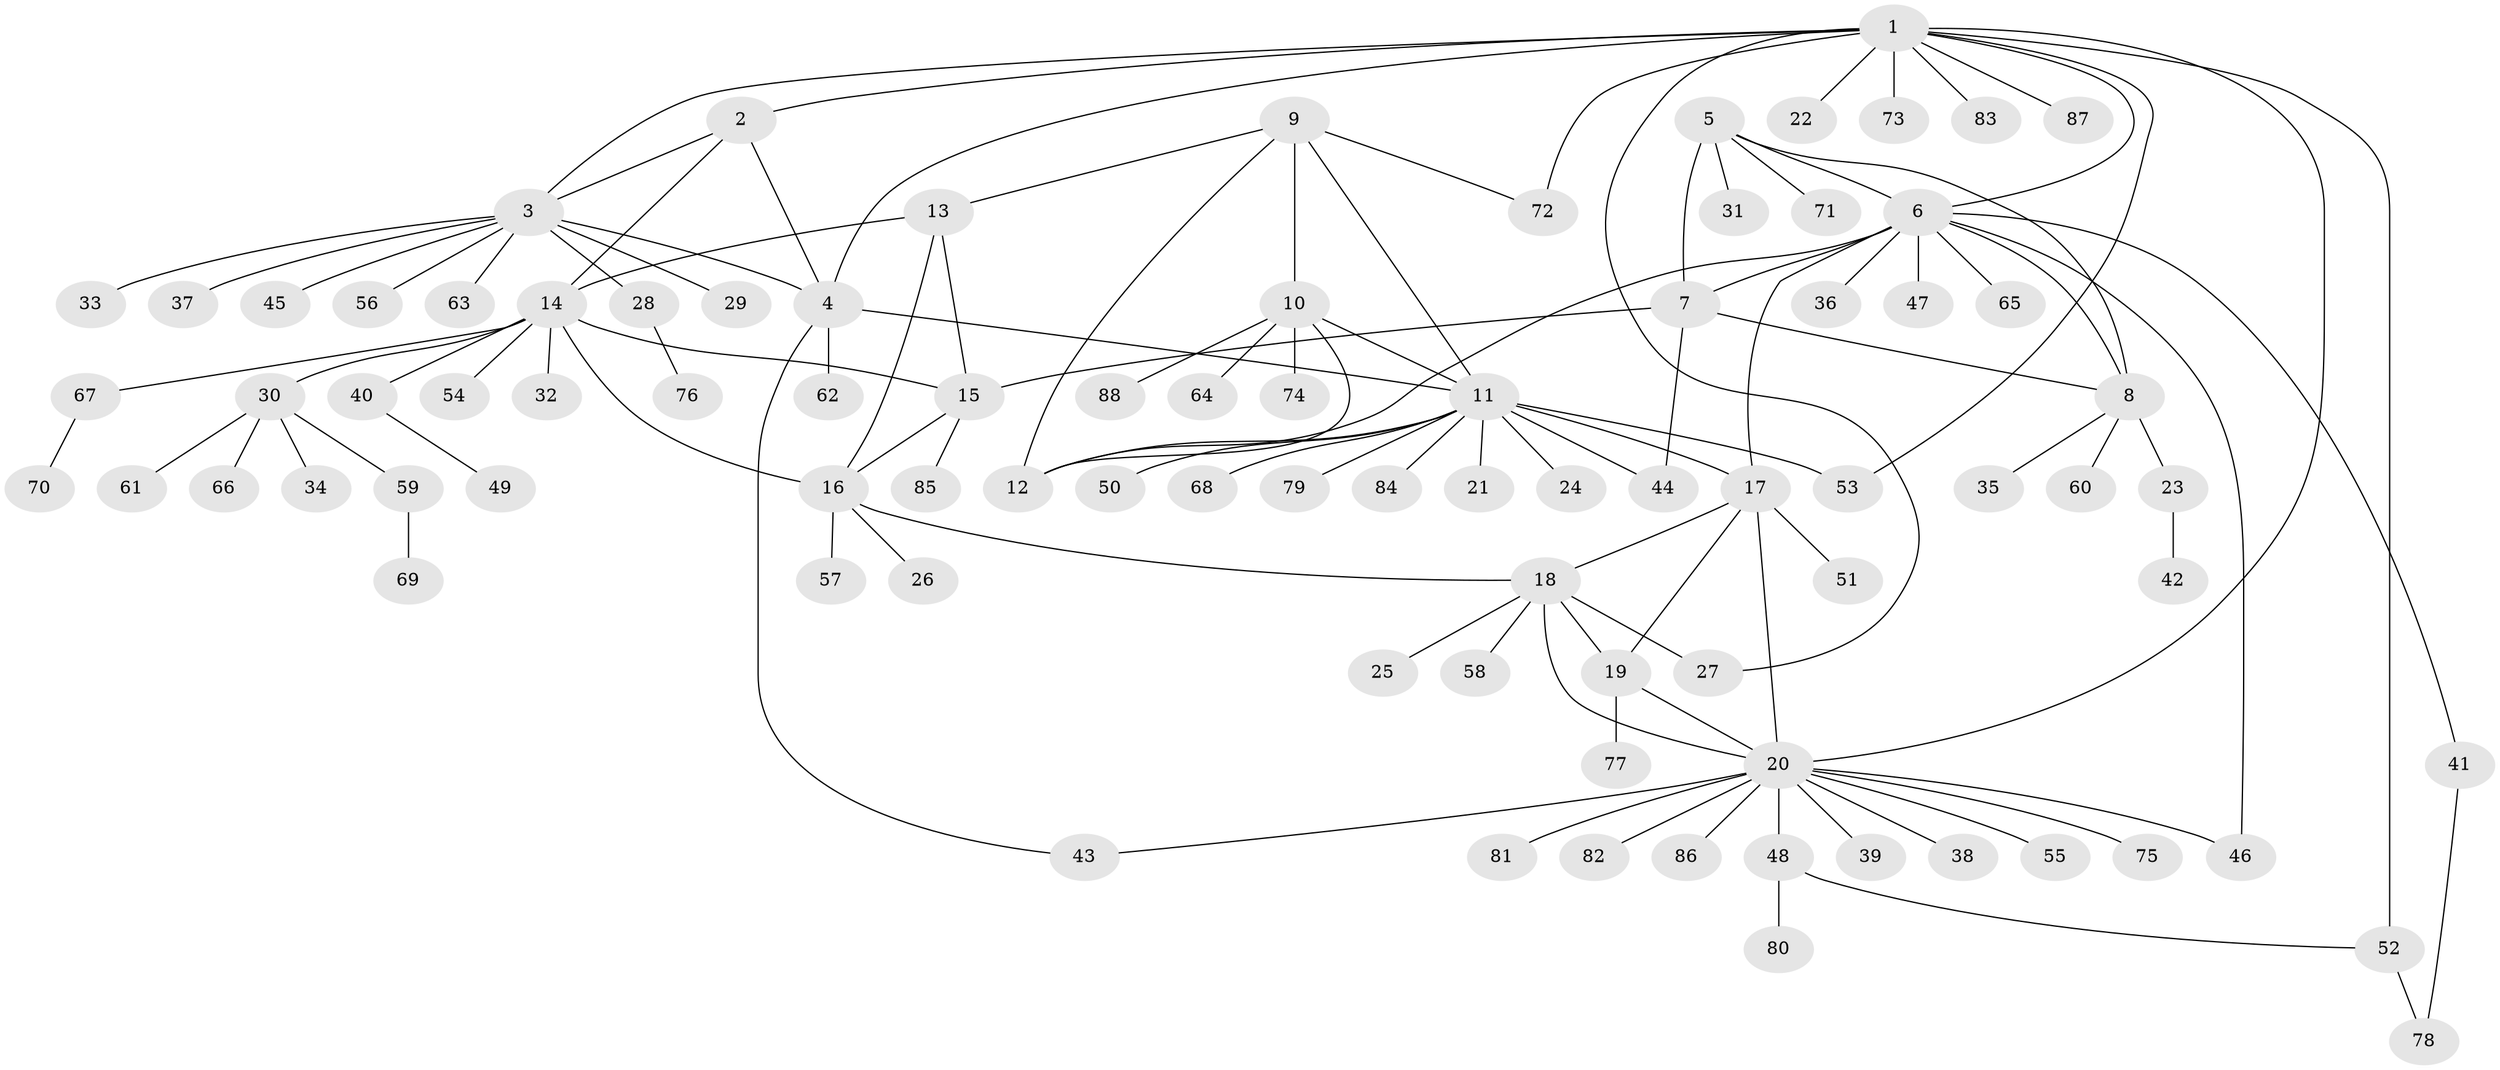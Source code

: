 // Generated by graph-tools (version 1.1) at 2025/37/03/09/25 02:37:21]
// undirected, 88 vertices, 116 edges
graph export_dot {
graph [start="1"]
  node [color=gray90,style=filled];
  1;
  2;
  3;
  4;
  5;
  6;
  7;
  8;
  9;
  10;
  11;
  12;
  13;
  14;
  15;
  16;
  17;
  18;
  19;
  20;
  21;
  22;
  23;
  24;
  25;
  26;
  27;
  28;
  29;
  30;
  31;
  32;
  33;
  34;
  35;
  36;
  37;
  38;
  39;
  40;
  41;
  42;
  43;
  44;
  45;
  46;
  47;
  48;
  49;
  50;
  51;
  52;
  53;
  54;
  55;
  56;
  57;
  58;
  59;
  60;
  61;
  62;
  63;
  64;
  65;
  66;
  67;
  68;
  69;
  70;
  71;
  72;
  73;
  74;
  75;
  76;
  77;
  78;
  79;
  80;
  81;
  82;
  83;
  84;
  85;
  86;
  87;
  88;
  1 -- 2;
  1 -- 3;
  1 -- 4;
  1 -- 6;
  1 -- 20;
  1 -- 22;
  1 -- 27;
  1 -- 52;
  1 -- 53;
  1 -- 72;
  1 -- 73;
  1 -- 83;
  1 -- 87;
  2 -- 3;
  2 -- 4;
  2 -- 14;
  3 -- 4;
  3 -- 28;
  3 -- 29;
  3 -- 33;
  3 -- 37;
  3 -- 45;
  3 -- 56;
  3 -- 63;
  4 -- 11;
  4 -- 43;
  4 -- 62;
  5 -- 6;
  5 -- 7;
  5 -- 8;
  5 -- 31;
  5 -- 71;
  6 -- 7;
  6 -- 8;
  6 -- 12;
  6 -- 17;
  6 -- 36;
  6 -- 41;
  6 -- 46;
  6 -- 47;
  6 -- 65;
  7 -- 8;
  7 -- 15;
  7 -- 44;
  8 -- 23;
  8 -- 35;
  8 -- 60;
  9 -- 10;
  9 -- 11;
  9 -- 12;
  9 -- 13;
  9 -- 72;
  10 -- 11;
  10 -- 12;
  10 -- 64;
  10 -- 74;
  10 -- 88;
  11 -- 12;
  11 -- 17;
  11 -- 21;
  11 -- 24;
  11 -- 44;
  11 -- 50;
  11 -- 53;
  11 -- 68;
  11 -- 79;
  11 -- 84;
  13 -- 14;
  13 -- 15;
  13 -- 16;
  14 -- 15;
  14 -- 16;
  14 -- 30;
  14 -- 32;
  14 -- 40;
  14 -- 54;
  14 -- 67;
  15 -- 16;
  15 -- 85;
  16 -- 18;
  16 -- 26;
  16 -- 57;
  17 -- 18;
  17 -- 19;
  17 -- 20;
  17 -- 51;
  18 -- 19;
  18 -- 20;
  18 -- 25;
  18 -- 27;
  18 -- 58;
  19 -- 20;
  19 -- 77;
  20 -- 38;
  20 -- 39;
  20 -- 43;
  20 -- 46;
  20 -- 48;
  20 -- 55;
  20 -- 75;
  20 -- 81;
  20 -- 82;
  20 -- 86;
  23 -- 42;
  28 -- 76;
  30 -- 34;
  30 -- 59;
  30 -- 61;
  30 -- 66;
  40 -- 49;
  41 -- 78;
  48 -- 52;
  48 -- 80;
  52 -- 78;
  59 -- 69;
  67 -- 70;
}

